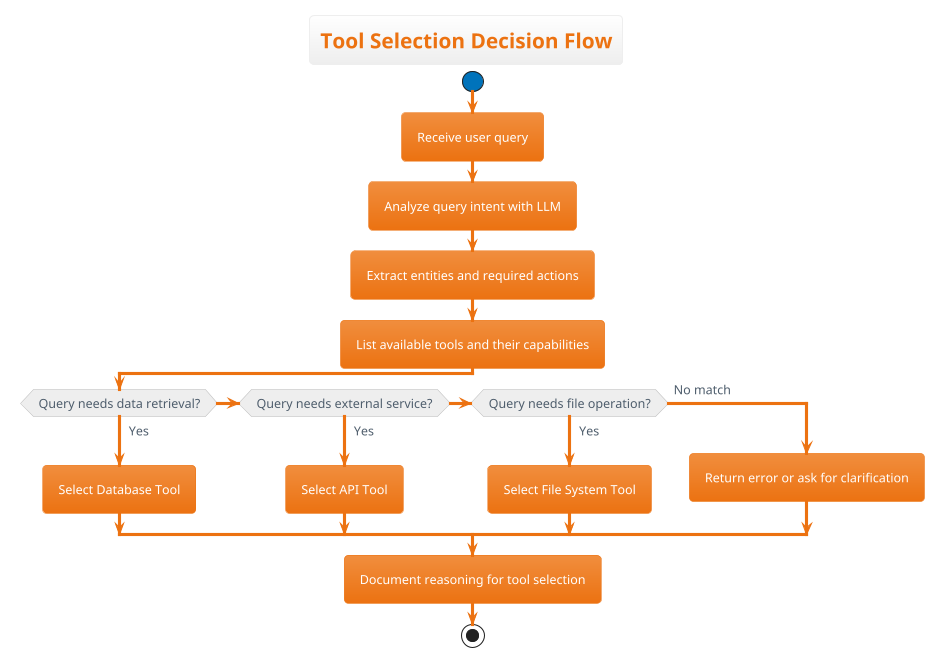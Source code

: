 @startuml
!theme aws-orange
title Tool Selection Decision Flow

start
:Receive user query;
:Analyze query intent with LLM;
:Extract entities and required actions;
:List available tools and their capabilities;
if (Query needs data retrieval?) then (Yes)
  :Select Database Tool;
elseif (Query needs external service?) then (Yes)
  :Select API Tool;
elseif (Query needs file operation?) then (Yes)
  :Select File System Tool;
else (No match)
  :Return error or ask for clarification;
endif
:Document reasoning for tool selection;
stop
@enduml
